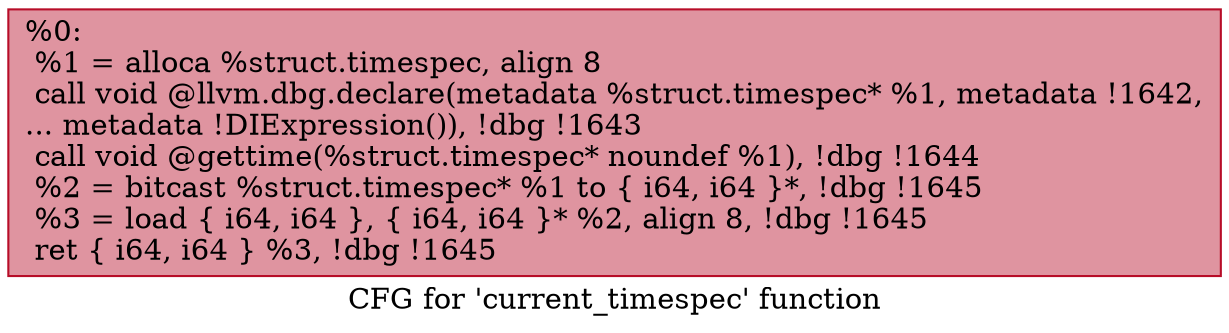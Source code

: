 digraph "CFG for 'current_timespec' function" {
	label="CFG for 'current_timespec' function";

	Node0x1548a20 [shape=record,color="#b70d28ff", style=filled, fillcolor="#b70d2870",label="{%0:\l  %1 = alloca %struct.timespec, align 8\l  call void @llvm.dbg.declare(metadata %struct.timespec* %1, metadata !1642,\l... metadata !DIExpression()), !dbg !1643\l  call void @gettime(%struct.timespec* noundef %1), !dbg !1644\l  %2 = bitcast %struct.timespec* %1 to \{ i64, i64 \}*, !dbg !1645\l  %3 = load \{ i64, i64 \}, \{ i64, i64 \}* %2, align 8, !dbg !1645\l  ret \{ i64, i64 \} %3, !dbg !1645\l}"];
}
